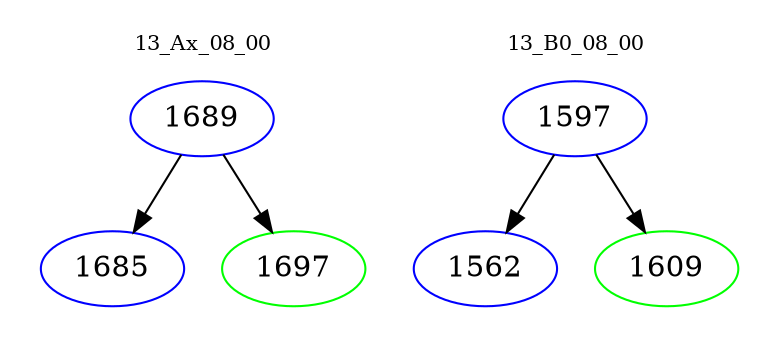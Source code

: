 digraph{
subgraph cluster_0 {
color = white
label = "13_Ax_08_00";
fontsize=10;
T0_1689 [label="1689", color="blue"]
T0_1689 -> T0_1685 [color="black"]
T0_1685 [label="1685", color="blue"]
T0_1689 -> T0_1697 [color="black"]
T0_1697 [label="1697", color="green"]
}
subgraph cluster_1 {
color = white
label = "13_B0_08_00";
fontsize=10;
T1_1597 [label="1597", color="blue"]
T1_1597 -> T1_1562 [color="black"]
T1_1562 [label="1562", color="blue"]
T1_1597 -> T1_1609 [color="black"]
T1_1609 [label="1609", color="green"]
}
}
